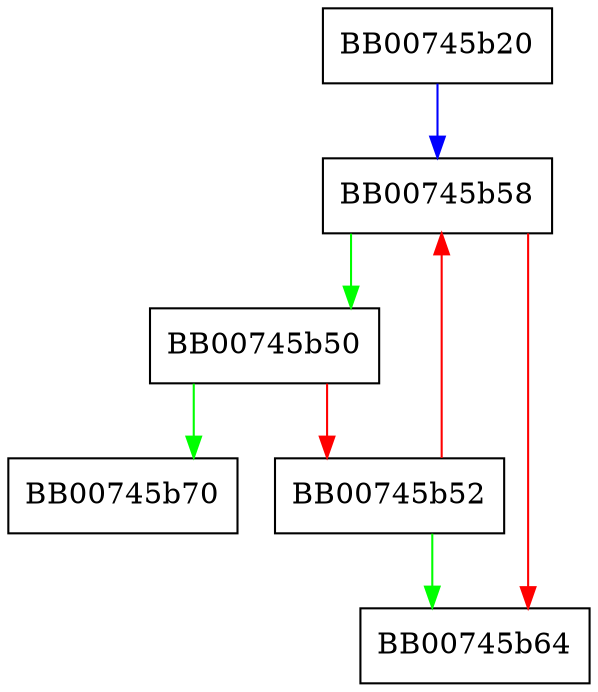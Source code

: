 digraph ossl_c448_ed448_verify {
  node [shape="box"];
  graph [splines=ortho];
  BB00745b20 -> BB00745b58 [color="blue"];
  BB00745b50 -> BB00745b70 [color="green"];
  BB00745b50 -> BB00745b52 [color="red"];
  BB00745b52 -> BB00745b64 [color="green"];
  BB00745b52 -> BB00745b58 [color="red"];
  BB00745b58 -> BB00745b50 [color="green"];
  BB00745b58 -> BB00745b64 [color="red"];
}